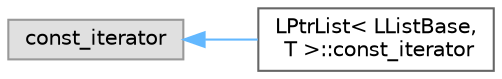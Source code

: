 digraph "Graphical Class Hierarchy"
{
 // LATEX_PDF_SIZE
  bgcolor="transparent";
  edge [fontname=Helvetica,fontsize=10,labelfontname=Helvetica,labelfontsize=10];
  node [fontname=Helvetica,fontsize=10,shape=box,height=0.2,width=0.4];
  rankdir="LR";
  Node0 [id="Node000000",label="const_iterator",height=0.2,width=0.4,color="grey60", fillcolor="#E0E0E0", style="filled",tooltip=" "];
  Node0 -> Node1 [id="edge4429_Node000000_Node000001",dir="back",color="steelblue1",style="solid",tooltip=" "];
  Node1 [id="Node000001",label="LPtrList\< LListBase,\l T \>::const_iterator",height=0.2,width=0.4,color="grey40", fillcolor="white", style="filled",URL="$classFoam_1_1LPtrList_1_1const__iterator.html",tooltip=" "];
}

